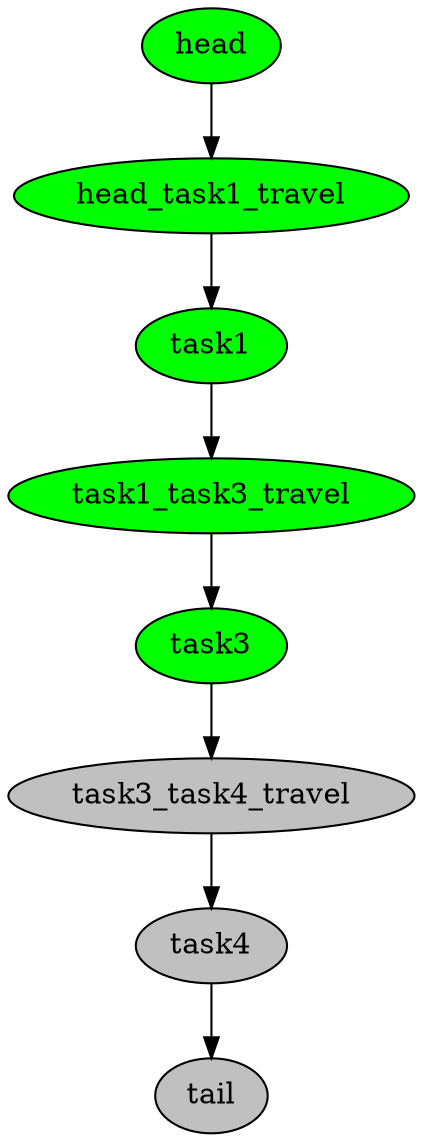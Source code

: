 digraph timeline {
head[label="head",style=filled,fillcolor=green,fontcolor=black];
head_task1_travel[label="head_task1_travel",style=filled,fillcolor=green,fontcolor=black];
task1[label="task1",style=filled,fillcolor=green,fontcolor=black];
task1_task3_travel[label="task1_task3_travel",style=filled,fillcolor=green,fontcolor=black];
task3[label="task3",style=filled,fillcolor=green,fontcolor=black];
task3_task4_travel[label="task3_task4_travel",style=filled,fillcolor=gray,fontcolor=black];
task4[label="task4",style=filled,fillcolor=gray,fontcolor=black];
tail[label="tail",style=filled,fillcolor=gray,fontcolor=black];
"head"->"head_task1_travel"[color=black];
"head_task1_travel"->"task1"[color=black];
"task1"->"task1_task3_travel"[color=black];
"task1_task3_travel"->"task3"[color=black];
"task3"->"task3_task4_travel"[color=black];
"task3_task4_travel"->"task4"[color=black];
"task4"->"tail"[color=black];
}
